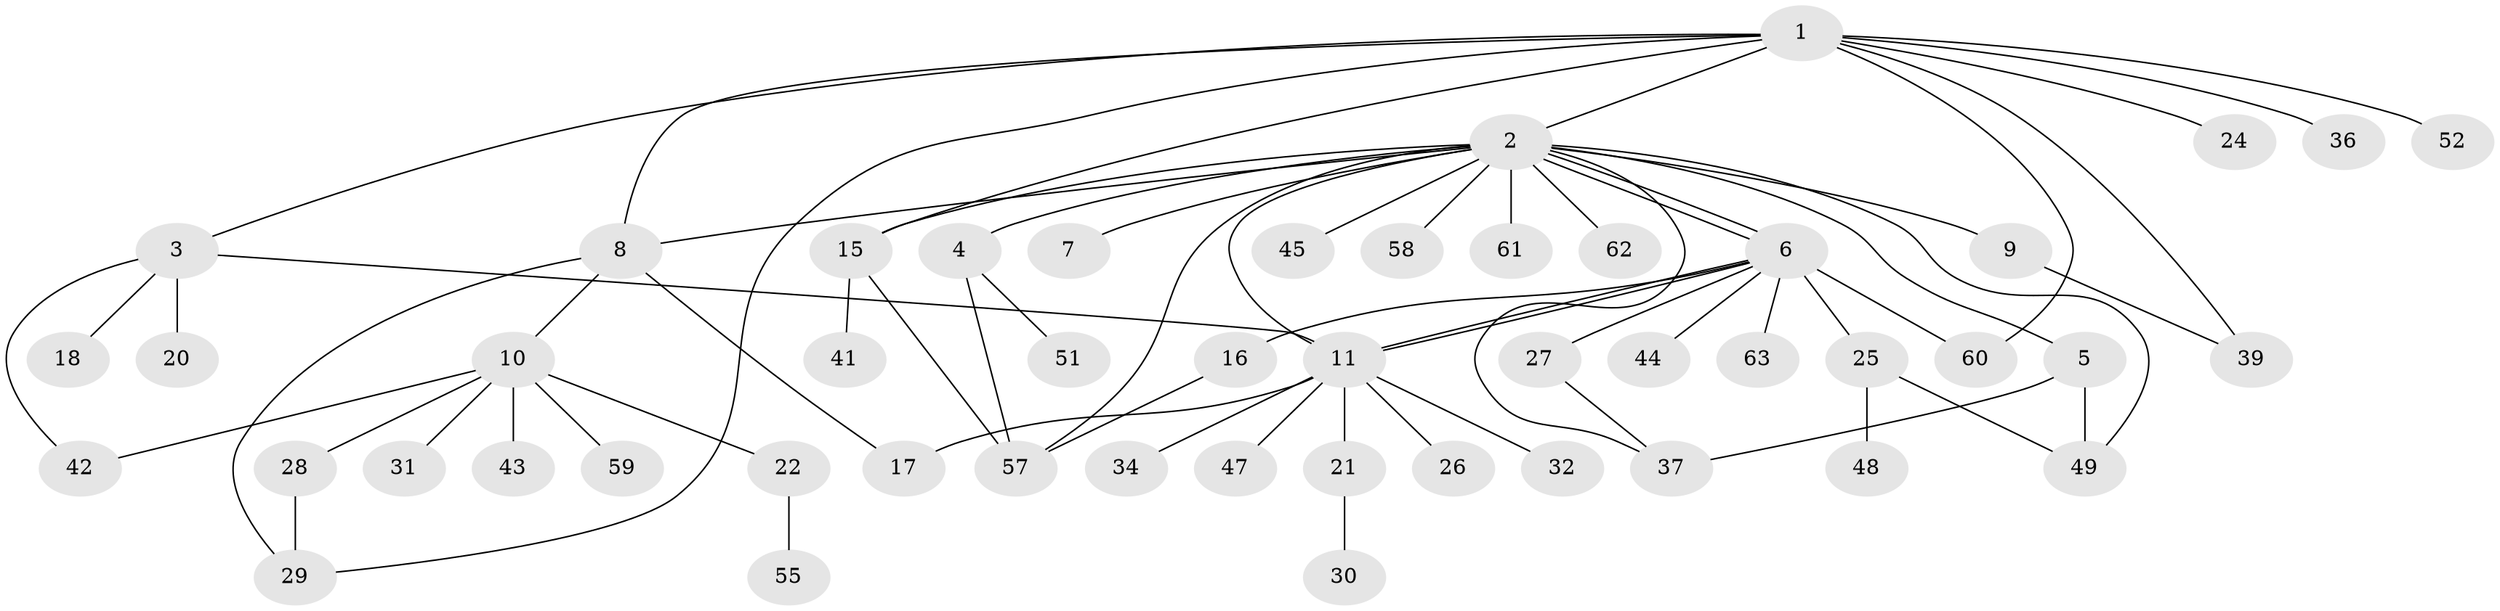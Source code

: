 // original degree distribution, {8: 0.015625, 18: 0.015625, 3: 0.125, 4: 0.078125, 10: 0.015625, 1: 0.515625, 6: 0.015625, 7: 0.015625, 11: 0.015625, 5: 0.015625, 2: 0.171875}
// Generated by graph-tools (version 1.1) at 2025/11/02/27/25 16:11:12]
// undirected, 49 vertices, 67 edges
graph export_dot {
graph [start="1"]
  node [color=gray90,style=filled];
  1 [super="+35"];
  2 [super="+14"];
  3 [super="+12"];
  4 [super="+19"];
  5 [super="+23"];
  6 [super="+33"];
  7;
  8 [super="+40"];
  9 [super="+64"];
  10 [super="+38"];
  11 [super="+13"];
  15 [super="+50"];
  16 [super="+46"];
  17;
  18;
  20;
  21 [super="+54"];
  22;
  24 [super="+53"];
  25;
  26;
  27;
  28;
  29;
  30;
  31;
  32;
  34;
  36;
  37;
  39;
  41;
  42;
  43;
  44;
  45;
  47;
  48;
  49 [super="+56"];
  51;
  52;
  55;
  57;
  58;
  59;
  60;
  61;
  62;
  63;
  1 -- 2;
  1 -- 3;
  1 -- 15;
  1 -- 24;
  1 -- 39;
  1 -- 52;
  1 -- 60;
  1 -- 8;
  1 -- 36;
  1 -- 29;
  2 -- 4;
  2 -- 5;
  2 -- 6;
  2 -- 6;
  2 -- 7;
  2 -- 8;
  2 -- 9;
  2 -- 11;
  2 -- 15;
  2 -- 37;
  2 -- 45;
  2 -- 49;
  2 -- 57;
  2 -- 58;
  2 -- 61;
  2 -- 62;
  3 -- 20;
  3 -- 11;
  3 -- 18;
  3 -- 42;
  4 -- 51;
  4 -- 57;
  5 -- 37;
  5 -- 49;
  6 -- 11;
  6 -- 11;
  6 -- 16;
  6 -- 25;
  6 -- 27;
  6 -- 44;
  6 -- 63;
  6 -- 60;
  8 -- 10;
  8 -- 17;
  8 -- 29;
  9 -- 39;
  10 -- 22;
  10 -- 28;
  10 -- 31;
  10 -- 42;
  10 -- 59;
  10 -- 43;
  11 -- 17;
  11 -- 21;
  11 -- 26;
  11 -- 32;
  11 -- 34;
  11 -- 47;
  15 -- 41;
  15 -- 57;
  16 -- 57;
  21 -- 30;
  22 -- 55;
  25 -- 48;
  25 -- 49;
  27 -- 37;
  28 -- 29;
}
